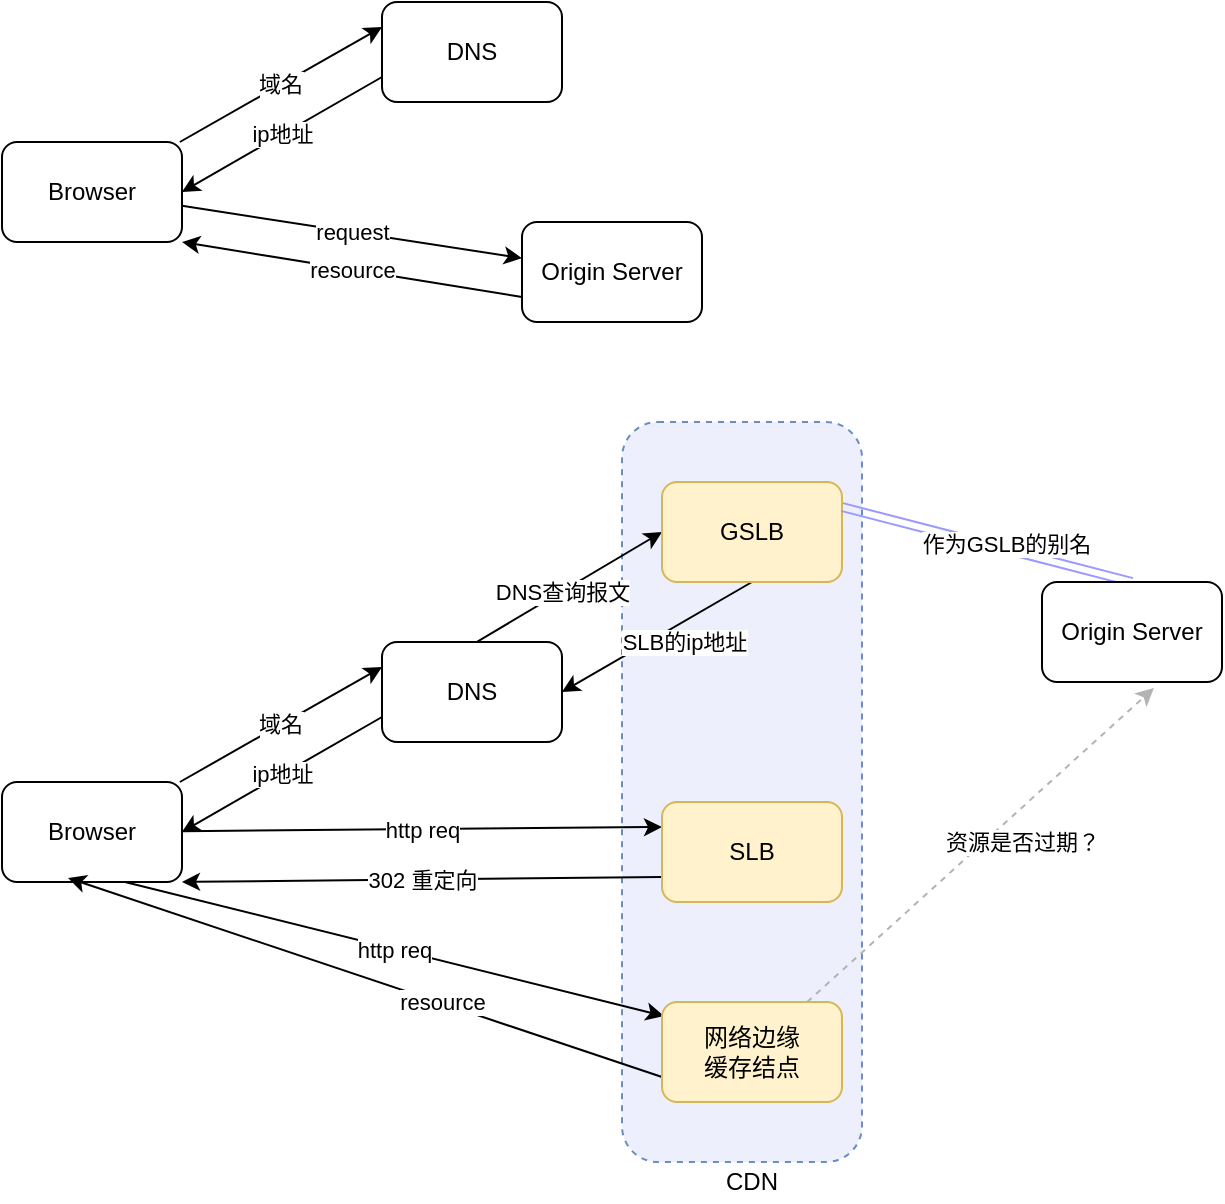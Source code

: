 <mxfile version="13.7.9" type="github">
  <diagram id="LekN2mBB-UYrPSv3pzjn" name="Page-1">
    <mxGraphModel dx="930" dy="755" grid="1" gridSize="10" guides="1" tooltips="1" connect="1" arrows="1" fold="1" page="1" pageScale="1" pageWidth="4681" pageHeight="3300" math="0" shadow="0">
      <root>
        <mxCell id="0" />
        <mxCell id="1" parent="0" />
        <mxCell id="vSXKSOnZI6TcZp1LXCyc-27" value="" style="rounded=1;whiteSpace=wrap;html=1;strokeColor=#6c8ebf;dashed=1;fillColor=#EDF0FC;" vertex="1" parent="1">
          <mxGeometry x="460" y="450" width="120" height="370" as="geometry" />
        </mxCell>
        <mxCell id="vSXKSOnZI6TcZp1LXCyc-3" value="域名" style="rounded=0;orthogonalLoop=1;jettySize=auto;html=1;entryX=0;entryY=0.25;entryDx=0;entryDy=0;" edge="1" parent="1" source="vSXKSOnZI6TcZp1LXCyc-1" target="vSXKSOnZI6TcZp1LXCyc-2">
          <mxGeometry relative="1" as="geometry" />
        </mxCell>
        <mxCell id="vSXKSOnZI6TcZp1LXCyc-6" value="request" style="edgeStyle=none;rounded=0;orthogonalLoop=1;jettySize=auto;html=1;" edge="1" parent="1" source="vSXKSOnZI6TcZp1LXCyc-1" target="vSXKSOnZI6TcZp1LXCyc-5">
          <mxGeometry relative="1" as="geometry" />
        </mxCell>
        <mxCell id="vSXKSOnZI6TcZp1LXCyc-1" value="Browser" style="rounded=1;whiteSpace=wrap;html=1;" vertex="1" parent="1">
          <mxGeometry x="150" y="310" width="90" height="50" as="geometry" />
        </mxCell>
        <mxCell id="vSXKSOnZI6TcZp1LXCyc-4" value="ip地址" style="edgeStyle=none;rounded=0;orthogonalLoop=1;jettySize=auto;html=1;entryX=1;entryY=0.5;entryDx=0;entryDy=0;exitX=0;exitY=0.75;exitDx=0;exitDy=0;" edge="1" parent="1" source="vSXKSOnZI6TcZp1LXCyc-2" target="vSXKSOnZI6TcZp1LXCyc-1">
          <mxGeometry relative="1" as="geometry" />
        </mxCell>
        <mxCell id="vSXKSOnZI6TcZp1LXCyc-2" value="DNS" style="rounded=1;whiteSpace=wrap;html=1;" vertex="1" parent="1">
          <mxGeometry x="340" y="240" width="90" height="50" as="geometry" />
        </mxCell>
        <mxCell id="vSXKSOnZI6TcZp1LXCyc-7" value="resource" style="edgeStyle=none;rounded=0;orthogonalLoop=1;jettySize=auto;html=1;entryX=1;entryY=1;entryDx=0;entryDy=0;exitX=0;exitY=0.75;exitDx=0;exitDy=0;" edge="1" parent="1" source="vSXKSOnZI6TcZp1LXCyc-5" target="vSXKSOnZI6TcZp1LXCyc-1">
          <mxGeometry relative="1" as="geometry" />
        </mxCell>
        <mxCell id="vSXKSOnZI6TcZp1LXCyc-5" value="Origin Server" style="rounded=1;whiteSpace=wrap;html=1;" vertex="1" parent="1">
          <mxGeometry x="410" y="350" width="90" height="50" as="geometry" />
        </mxCell>
        <mxCell id="vSXKSOnZI6TcZp1LXCyc-8" value="域名" style="rounded=0;orthogonalLoop=1;jettySize=auto;html=1;entryX=0;entryY=0.25;entryDx=0;entryDy=0;" edge="1" source="vSXKSOnZI6TcZp1LXCyc-10" target="vSXKSOnZI6TcZp1LXCyc-12" parent="1">
          <mxGeometry relative="1" as="geometry" />
        </mxCell>
        <mxCell id="vSXKSOnZI6TcZp1LXCyc-9" value="http req" style="edgeStyle=none;rounded=0;orthogonalLoop=1;jettySize=auto;html=1;entryX=0;entryY=0.25;entryDx=0;entryDy=0;" edge="1" source="vSXKSOnZI6TcZp1LXCyc-10" target="vSXKSOnZI6TcZp1LXCyc-14" parent="1">
          <mxGeometry relative="1" as="geometry" />
        </mxCell>
        <mxCell id="vSXKSOnZI6TcZp1LXCyc-22" value="http req" style="edgeStyle=none;rounded=0;orthogonalLoop=1;jettySize=auto;html=1;entryX=0.011;entryY=0.14;entryDx=0;entryDy=0;entryPerimeter=0;strokeColor=#000000;exitX=0.683;exitY=1;exitDx=0;exitDy=0;exitPerimeter=0;" edge="1" parent="1" source="vSXKSOnZI6TcZp1LXCyc-10" target="vSXKSOnZI6TcZp1LXCyc-21">
          <mxGeometry relative="1" as="geometry" />
        </mxCell>
        <mxCell id="vSXKSOnZI6TcZp1LXCyc-10" value="Browser" style="rounded=1;whiteSpace=wrap;html=1;" vertex="1" parent="1">
          <mxGeometry x="150" y="630" width="90" height="50" as="geometry" />
        </mxCell>
        <mxCell id="vSXKSOnZI6TcZp1LXCyc-11" value="ip地址" style="edgeStyle=none;rounded=0;orthogonalLoop=1;jettySize=auto;html=1;entryX=1;entryY=0.5;entryDx=0;entryDy=0;exitX=0;exitY=0.75;exitDx=0;exitDy=0;" edge="1" source="vSXKSOnZI6TcZp1LXCyc-12" target="vSXKSOnZI6TcZp1LXCyc-10" parent="1">
          <mxGeometry relative="1" as="geometry" />
        </mxCell>
        <mxCell id="vSXKSOnZI6TcZp1LXCyc-16" value="DNS查询报文" style="edgeStyle=none;rounded=0;orthogonalLoop=1;jettySize=auto;html=1;entryX=0;entryY=0.5;entryDx=0;entryDy=0;exitX=0.433;exitY=0.1;exitDx=0;exitDy=0;exitPerimeter=0;" edge="1" parent="1" source="vSXKSOnZI6TcZp1LXCyc-12" target="vSXKSOnZI6TcZp1LXCyc-15">
          <mxGeometry relative="1" as="geometry" />
        </mxCell>
        <mxCell id="vSXKSOnZI6TcZp1LXCyc-12" value="DNS" style="rounded=1;whiteSpace=wrap;html=1;" vertex="1" parent="1">
          <mxGeometry x="340" y="560" width="90" height="50" as="geometry" />
        </mxCell>
        <mxCell id="vSXKSOnZI6TcZp1LXCyc-13" value="302 重定向" style="edgeStyle=none;rounded=0;orthogonalLoop=1;jettySize=auto;html=1;entryX=1;entryY=1;entryDx=0;entryDy=0;exitX=0;exitY=0.75;exitDx=0;exitDy=0;" edge="1" source="vSXKSOnZI6TcZp1LXCyc-14" target="vSXKSOnZI6TcZp1LXCyc-10" parent="1">
          <mxGeometry relative="1" as="geometry" />
        </mxCell>
        <mxCell id="vSXKSOnZI6TcZp1LXCyc-14" value="SLB" style="rounded=1;whiteSpace=wrap;html=1;fillColor=#fff2cc;strokeColor=#d6b656;" vertex="1" parent="1">
          <mxGeometry x="480" y="640" width="90" height="50" as="geometry" />
        </mxCell>
        <mxCell id="vSXKSOnZI6TcZp1LXCyc-20" value="SLB的ip地址" style="edgeStyle=none;rounded=0;orthogonalLoop=1;jettySize=auto;html=1;entryX=1;entryY=0.5;entryDx=0;entryDy=0;strokeColor=#000000;exitX=0.5;exitY=1;exitDx=0;exitDy=0;" edge="1" parent="1" source="vSXKSOnZI6TcZp1LXCyc-15" target="vSXKSOnZI6TcZp1LXCyc-12">
          <mxGeometry x="-0.185" y="9" relative="1" as="geometry">
            <mxPoint as="offset" />
          </mxGeometry>
        </mxCell>
        <mxCell id="vSXKSOnZI6TcZp1LXCyc-15" value="GSLB" style="rounded=1;whiteSpace=wrap;html=1;fillColor=#fff2cc;strokeColor=#d6b656;" vertex="1" parent="1">
          <mxGeometry x="480" y="480" width="90" height="50" as="geometry" />
        </mxCell>
        <mxCell id="vSXKSOnZI6TcZp1LXCyc-18" style="edgeStyle=none;rounded=0;orthogonalLoop=1;jettySize=auto;html=1;entryX=1;entryY=0.25;entryDx=0;entryDy=0;exitX=0.5;exitY=0;exitDx=0;exitDy=0;shape=link;strokeColor=#9999FF;" edge="1" parent="1" source="vSXKSOnZI6TcZp1LXCyc-17" target="vSXKSOnZI6TcZp1LXCyc-15">
          <mxGeometry relative="1" as="geometry" />
        </mxCell>
        <mxCell id="vSXKSOnZI6TcZp1LXCyc-19" value="作为GSLB的别名" style="edgeLabel;html=1;align=center;verticalAlign=middle;resizable=0;points=[];" vertex="1" connectable="0" parent="vSXKSOnZI6TcZp1LXCyc-18">
          <mxGeometry x="0.181" y="3" relative="1" as="geometry">
            <mxPoint x="23.18" as="offset" />
          </mxGeometry>
        </mxCell>
        <mxCell id="vSXKSOnZI6TcZp1LXCyc-17" value="Origin Server" style="rounded=1;whiteSpace=wrap;html=1;" vertex="1" parent="1">
          <mxGeometry x="670" y="530" width="90" height="50" as="geometry" />
        </mxCell>
        <mxCell id="vSXKSOnZI6TcZp1LXCyc-23" value="resource" style="edgeStyle=none;rounded=0;orthogonalLoop=1;jettySize=auto;html=1;entryX=0.367;entryY=0.96;entryDx=0;entryDy=0;entryPerimeter=0;strokeColor=#000000;exitX=0;exitY=0.75;exitDx=0;exitDy=0;" edge="1" parent="1" source="vSXKSOnZI6TcZp1LXCyc-21" target="vSXKSOnZI6TcZp1LXCyc-10">
          <mxGeometry x="-0.258" y="-1" relative="1" as="geometry">
            <mxPoint as="offset" />
          </mxGeometry>
        </mxCell>
        <mxCell id="vSXKSOnZI6TcZp1LXCyc-24" value="资源是否过期？" style="edgeStyle=none;rounded=0;orthogonalLoop=1;jettySize=auto;html=1;entryX=0.622;entryY=1.06;entryDx=0;entryDy=0;entryPerimeter=0;dashed=1;strokeColor=#B3B3B3;" edge="1" parent="1" source="vSXKSOnZI6TcZp1LXCyc-21" target="vSXKSOnZI6TcZp1LXCyc-17">
          <mxGeometry x="0.14" y="-13" relative="1" as="geometry">
            <mxPoint as="offset" />
          </mxGeometry>
        </mxCell>
        <mxCell id="vSXKSOnZI6TcZp1LXCyc-21" value="网络边缘&lt;br&gt;缓存结点" style="rounded=1;whiteSpace=wrap;html=1;fillColor=#fff2cc;strokeColor=#d6b656;" vertex="1" parent="1">
          <mxGeometry x="480" y="740" width="90" height="50" as="geometry" />
        </mxCell>
        <mxCell id="vSXKSOnZI6TcZp1LXCyc-28" value="CDN" style="text;html=1;strokeColor=none;fillColor=none;align=center;verticalAlign=middle;whiteSpace=wrap;rounded=0;dashed=1;" vertex="1" parent="1">
          <mxGeometry x="505" y="820" width="40" height="20" as="geometry" />
        </mxCell>
      </root>
    </mxGraphModel>
  </diagram>
</mxfile>
